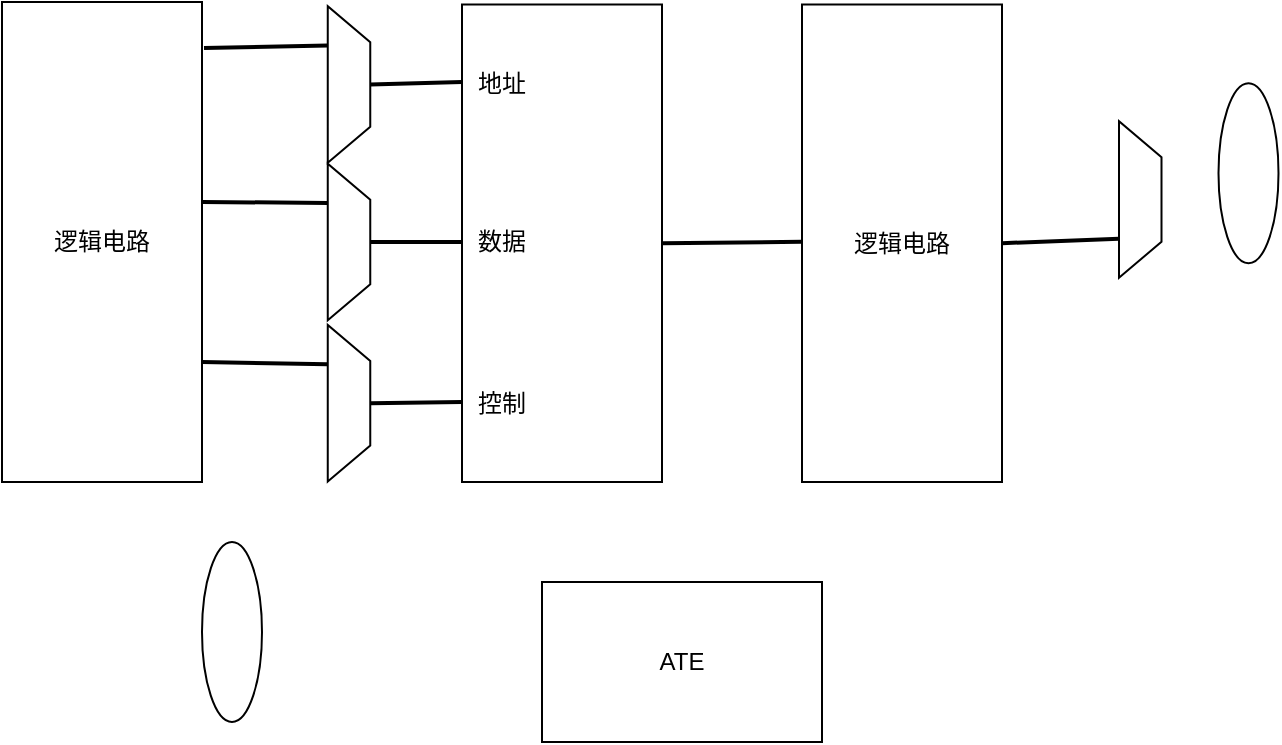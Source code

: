 <mxfile version="20.8.20" type="github">
  <diagram name="第 1 页" id="SZ0V8DZRQNot3-LsfUy4">
    <mxGraphModel dx="1434" dy="796" grid="1" gridSize="10" guides="1" tooltips="1" connect="1" arrows="1" fold="1" page="1" pageScale="1" pageWidth="827" pageHeight="1169" math="0" shadow="0">
      <root>
        <mxCell id="0" />
        <mxCell id="1" parent="0" />
        <mxCell id="R6sS8I7fH-COG0r30bE--2" value="逻辑电路" style="rounded=0;whiteSpace=wrap;html=1;" vertex="1" parent="1">
          <mxGeometry x="120" y="80" width="100" height="240" as="geometry" />
        </mxCell>
        <mxCell id="R6sS8I7fH-COG0r30bE--3" value="" style="ellipse;whiteSpace=wrap;html=1;" vertex="1" parent="1">
          <mxGeometry x="220" y="350" width="30" height="90" as="geometry" />
        </mxCell>
        <mxCell id="R6sS8I7fH-COG0r30bE--4" value="ATE" style="rounded=0;whiteSpace=wrap;html=1;" vertex="1" parent="1">
          <mxGeometry x="390" y="370" width="140" height="80" as="geometry" />
        </mxCell>
        <mxCell id="R6sS8I7fH-COG0r30bE--6" value="" style="rounded=0;whiteSpace=wrap;html=1;" vertex="1" parent="1">
          <mxGeometry x="350" y="81.25" width="100" height="238.75" as="geometry" />
        </mxCell>
        <mxCell id="R6sS8I7fH-COG0r30bE--7" value="逻辑电路" style="rounded=0;whiteSpace=wrap;html=1;" vertex="1" parent="1">
          <mxGeometry x="520" y="81.25" width="100" height="238.75" as="geometry" />
        </mxCell>
        <mxCell id="R6sS8I7fH-COG0r30bE--8" value="" style="ellipse;whiteSpace=wrap;html=1;" vertex="1" parent="1">
          <mxGeometry x="728.25" y="120.63" width="30" height="90" as="geometry" />
        </mxCell>
        <mxCell id="R6sS8I7fH-COG0r30bE--9" value="地址" style="text;html=1;strokeColor=none;fillColor=none;align=center;verticalAlign=middle;whiteSpace=wrap;rounded=0;" vertex="1" parent="1">
          <mxGeometry x="340" y="106.25" width="60" height="30" as="geometry" />
        </mxCell>
        <mxCell id="R6sS8I7fH-COG0r30bE--10" value="数据" style="text;html=1;strokeColor=none;fillColor=none;align=center;verticalAlign=middle;whiteSpace=wrap;rounded=0;" vertex="1" parent="1">
          <mxGeometry x="340" y="185" width="60" height="30" as="geometry" />
        </mxCell>
        <mxCell id="R6sS8I7fH-COG0r30bE--11" value="控制" style="text;html=1;strokeColor=none;fillColor=none;align=center;verticalAlign=middle;whiteSpace=wrap;rounded=0;" vertex="1" parent="1">
          <mxGeometry x="340" y="265.62" width="60" height="30" as="geometry" />
        </mxCell>
        <mxCell id="R6sS8I7fH-COG0r30bE--13" value="" style="verticalLabelPosition=middle;verticalAlign=middle;html=1;shape=trapezoid;perimeter=trapezoidPerimeter;whiteSpace=wrap;size=0.23;arcSize=10;flipV=1;labelPosition=center;align=center;rotation=-90;" vertex="1" parent="1">
          <mxGeometry x="254.38" y="110.63" width="78.25" height="21.25" as="geometry" />
        </mxCell>
        <mxCell id="R6sS8I7fH-COG0r30bE--18" value="" style="endArrow=none;html=1;rounded=0;strokeWidth=2;entryX=0.75;entryY=0;entryDx=0;entryDy=0;exitX=1.01;exitY=0.096;exitDx=0;exitDy=0;exitPerimeter=0;" edge="1" parent="1" source="R6sS8I7fH-COG0r30bE--2" target="R6sS8I7fH-COG0r30bE--13">
          <mxGeometry width="50" height="50" relative="1" as="geometry">
            <mxPoint x="220" y="100" as="sourcePoint" />
            <mxPoint x="290" y="100" as="targetPoint" />
          </mxGeometry>
        </mxCell>
        <mxCell id="R6sS8I7fH-COG0r30bE--20" value="" style="endArrow=none;html=1;rounded=0;entryX=0.75;entryY=0;entryDx=0;entryDy=0;strokeWidth=2;" edge="1" parent="1" target="R6sS8I7fH-COG0r30bE--36">
          <mxGeometry width="50" height="50" relative="1" as="geometry">
            <mxPoint x="220" y="180" as="sourcePoint" />
            <mxPoint x="283.003" y="642.987" as="targetPoint" />
          </mxGeometry>
        </mxCell>
        <mxCell id="R6sS8I7fH-COG0r30bE--21" value="" style="endArrow=none;html=1;rounded=0;exitX=1;exitY=0.75;exitDx=0;exitDy=0;entryX=0.75;entryY=0;entryDx=0;entryDy=0;strokeWidth=2;" edge="1" parent="1" source="R6sS8I7fH-COG0r30bE--2" target="R6sS8I7fH-COG0r30bE--37">
          <mxGeometry width="50" height="50" relative="1" as="geometry">
            <mxPoint x="160" y="420" as="sourcePoint" />
            <mxPoint x="282.875" y="696.375" as="targetPoint" />
          </mxGeometry>
        </mxCell>
        <mxCell id="R6sS8I7fH-COG0r30bE--26" value="" style="endArrow=none;html=1;rounded=0;strokeWidth=2;exitX=0.5;exitY=1;exitDx=0;exitDy=0;" edge="1" parent="1" source="R6sS8I7fH-COG0r30bE--13">
          <mxGeometry width="50" height="50" relative="1" as="geometry">
            <mxPoint x="510" y="640" as="sourcePoint" />
            <mxPoint x="350" y="120" as="targetPoint" />
          </mxGeometry>
        </mxCell>
        <mxCell id="R6sS8I7fH-COG0r30bE--36" value="" style="verticalLabelPosition=middle;verticalAlign=middle;html=1;shape=trapezoid;perimeter=trapezoidPerimeter;whiteSpace=wrap;size=0.23;arcSize=10;flipV=1;labelPosition=center;align=center;rotation=-90;" vertex="1" parent="1">
          <mxGeometry x="254.38" y="189.38" width="78.25" height="21.25" as="geometry" />
        </mxCell>
        <mxCell id="R6sS8I7fH-COG0r30bE--37" value="" style="verticalLabelPosition=middle;verticalAlign=middle;html=1;shape=trapezoid;perimeter=trapezoidPerimeter;whiteSpace=wrap;size=0.23;arcSize=10;flipV=1;labelPosition=center;align=center;rotation=-90;" vertex="1" parent="1">
          <mxGeometry x="254.38" y="270" width="78.25" height="21.25" as="geometry" />
        </mxCell>
        <mxCell id="R6sS8I7fH-COG0r30bE--38" value="" style="endArrow=none;html=1;rounded=0;strokeWidth=2;exitX=0.5;exitY=1;exitDx=0;exitDy=0;entryX=0.167;entryY=0.5;entryDx=0;entryDy=0;entryPerimeter=0;" edge="1" parent="1" source="R6sS8I7fH-COG0r30bE--36" target="R6sS8I7fH-COG0r30bE--10">
          <mxGeometry width="50" height="50" relative="1" as="geometry">
            <mxPoint x="330" y="520" as="sourcePoint" />
            <mxPoint x="380" y="470" as="targetPoint" />
          </mxGeometry>
        </mxCell>
        <mxCell id="R6sS8I7fH-COG0r30bE--39" value="" style="endArrow=none;html=1;rounded=0;strokeWidth=2;exitX=0.5;exitY=1;exitDx=0;exitDy=0;" edge="1" parent="1" source="R6sS8I7fH-COG0r30bE--37">
          <mxGeometry width="50" height="50" relative="1" as="geometry">
            <mxPoint x="90" y="490" as="sourcePoint" />
            <mxPoint x="350" y="280" as="targetPoint" />
          </mxGeometry>
        </mxCell>
        <mxCell id="R6sS8I7fH-COG0r30bE--40" value="" style="verticalLabelPosition=middle;verticalAlign=middle;html=1;shape=trapezoid;perimeter=trapezoidPerimeter;whiteSpace=wrap;size=0.23;arcSize=10;flipV=1;labelPosition=center;align=center;rotation=-90;" vertex="1" parent="1">
          <mxGeometry x="650" y="168.13" width="78.25" height="21.25" as="geometry" />
        </mxCell>
        <mxCell id="R6sS8I7fH-COG0r30bE--41" value="" style="endArrow=none;html=1;rounded=0;strokeWidth=2;exitX=1;exitY=0.5;exitDx=0;exitDy=0;entryX=0;entryY=0.497;entryDx=0;entryDy=0;entryPerimeter=0;" edge="1" parent="1" source="R6sS8I7fH-COG0r30bE--6" target="R6sS8I7fH-COG0r30bE--7">
          <mxGeometry width="50" height="50" relative="1" as="geometry">
            <mxPoint x="460" y="260" as="sourcePoint" />
            <mxPoint x="510" y="210" as="targetPoint" />
          </mxGeometry>
        </mxCell>
        <mxCell id="R6sS8I7fH-COG0r30bE--42" value="" style="endArrow=none;html=1;rounded=0;strokeWidth=2;exitX=1;exitY=0.5;exitDx=0;exitDy=0;entryX=0.25;entryY=0;entryDx=0;entryDy=0;" edge="1" parent="1" source="R6sS8I7fH-COG0r30bE--7" target="R6sS8I7fH-COG0r30bE--40">
          <mxGeometry width="50" height="50" relative="1" as="geometry">
            <mxPoint x="650" y="390" as="sourcePoint" />
            <mxPoint x="700" y="340" as="targetPoint" />
          </mxGeometry>
        </mxCell>
      </root>
    </mxGraphModel>
  </diagram>
</mxfile>
